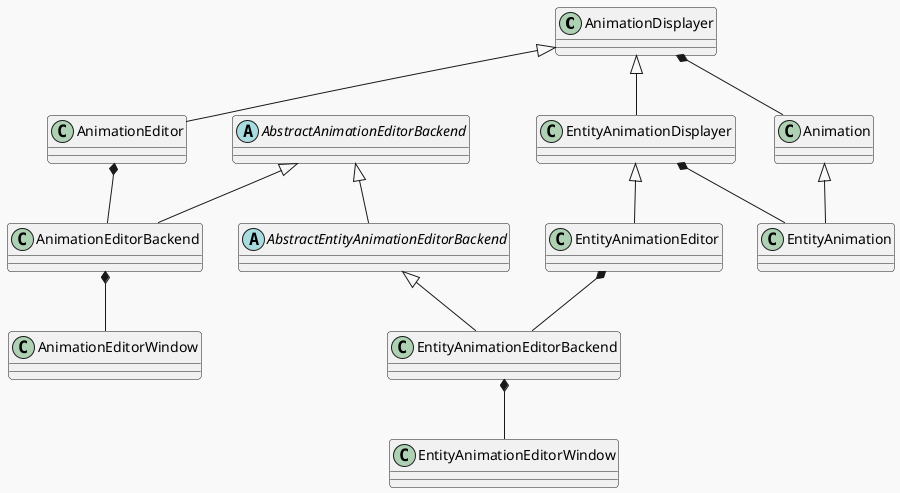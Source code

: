 @startuml Editors
!theme mars
class AnimationDisplayer
class AnimationEditor
class EntityAnimationDisplayer
class EntityAnimationEditor
class AnimationEditorWindow
class EntityAnimationEditorWindow
abstract class AbstractAnimationEditorBackend
abstract class AbstractEntityAnimationEditorBackend
class AnimationEditorBackend
class EntityAnimationEditorBackend

AnimationDisplayer <|-- AnimationEditor
AnimationDisplayer <|-- EntityAnimationDisplayer
EntityAnimationDisplayer <|-- EntityAnimationEditor

AbstractAnimationEditorBackend <|-- AnimationEditorBackend
AbstractEntityAnimationEditorBackend <|-- EntityAnimationEditorBackend
AbstractAnimationEditorBackend <|-- AbstractEntityAnimationEditorBackend 
AnimationEditorBackend *-- AnimationEditorWindow
EntityAnimationEditorBackend *-- EntityAnimationEditorWindow

AnimationEditor *-- AnimationEditorBackend 
EntityAnimationEditor *-- EntityAnimationEditorBackend 

class Animation
class EntityAnimation

Animation <|--EntityAnimation
AnimationDisplayer *-- Animation
EntityAnimationDisplayer *--EntityAnimation

@enduml
